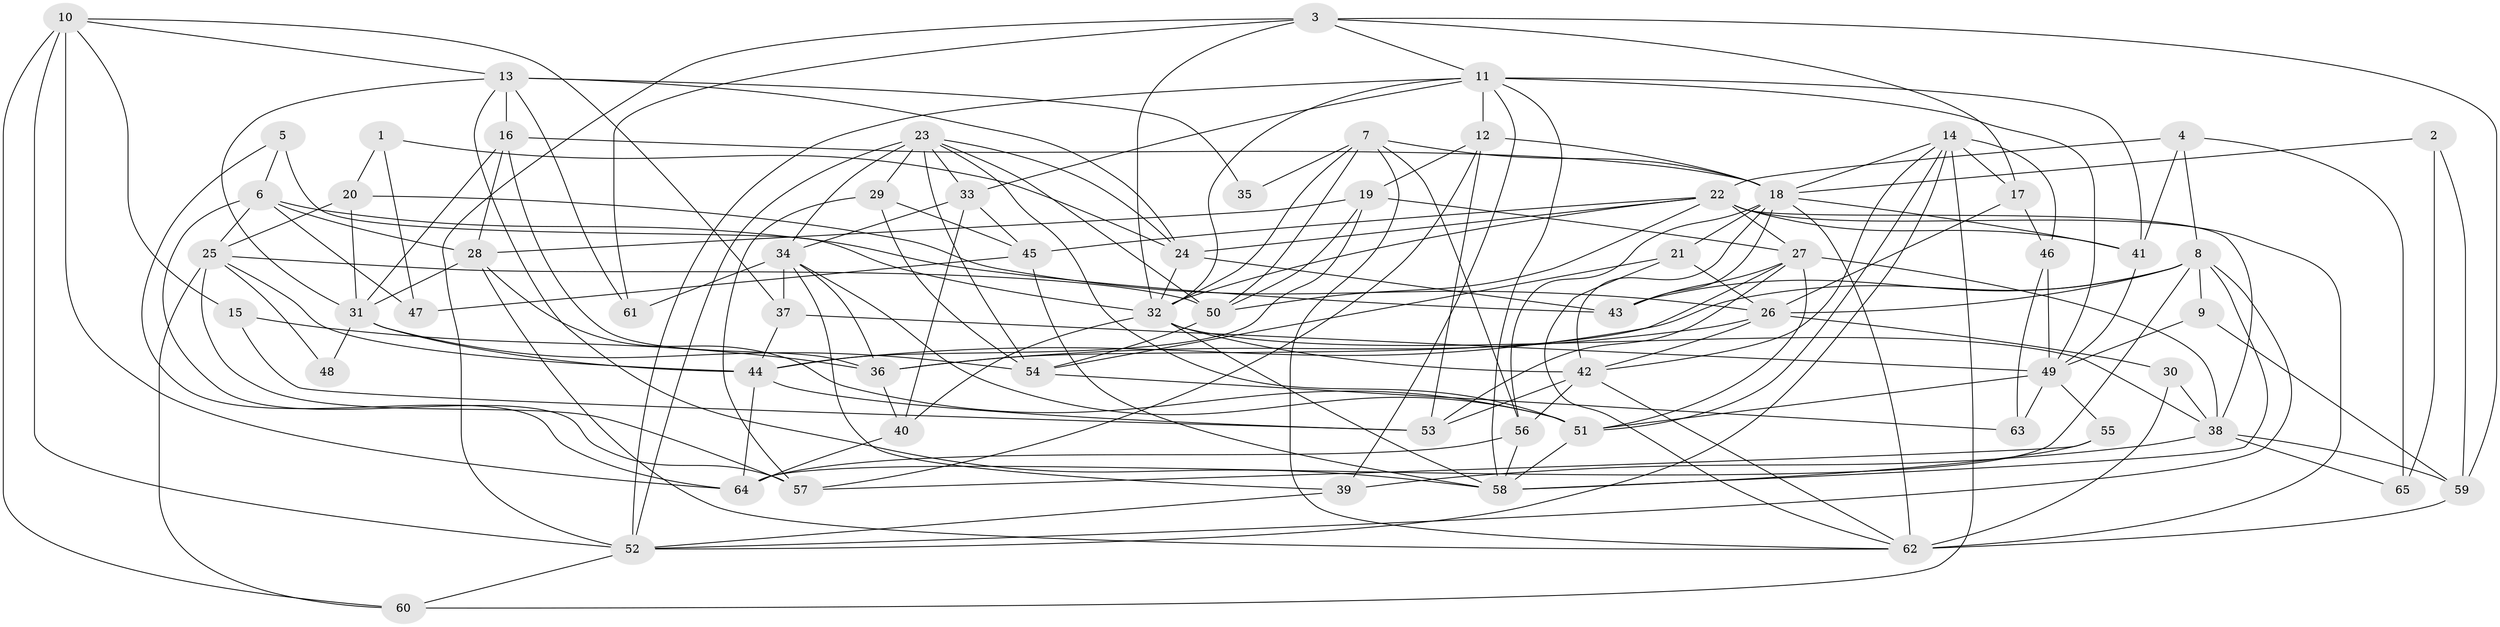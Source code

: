 // original degree distribution, {5: 0.17829457364341086, 3: 0.32558139534883723, 6: 0.06201550387596899, 4: 0.26356589147286824, 2: 0.10077519379844961, 7: 0.06201550387596899, 9: 0.007751937984496124}
// Generated by graph-tools (version 1.1) at 2025/02/03/09/25 03:02:01]
// undirected, 65 vertices, 178 edges
graph export_dot {
graph [start="1"]
  node [color=gray90,style=filled];
  1;
  2;
  3;
  4;
  5;
  6;
  7;
  8;
  9;
  10;
  11;
  12;
  13;
  14;
  15;
  16;
  17;
  18;
  19;
  20;
  21;
  22;
  23;
  24;
  25;
  26;
  27;
  28;
  29;
  30;
  31;
  32;
  33;
  34;
  35;
  36;
  37;
  38;
  39;
  40;
  41;
  42;
  43;
  44;
  45;
  46;
  47;
  48;
  49;
  50;
  51;
  52;
  53;
  54;
  55;
  56;
  57;
  58;
  59;
  60;
  61;
  62;
  63;
  64;
  65;
  1 -- 20 [weight=1.0];
  1 -- 24 [weight=1.0];
  1 -- 47 [weight=1.0];
  2 -- 18 [weight=1.0];
  2 -- 59 [weight=1.0];
  2 -- 65 [weight=2.0];
  3 -- 11 [weight=1.0];
  3 -- 17 [weight=1.0];
  3 -- 32 [weight=1.0];
  3 -- 52 [weight=1.0];
  3 -- 59 [weight=1.0];
  3 -- 61 [weight=1.0];
  4 -- 8 [weight=1.0];
  4 -- 22 [weight=1.0];
  4 -- 41 [weight=1.0];
  4 -- 65 [weight=1.0];
  5 -- 6 [weight=1.0];
  5 -- 32 [weight=2.0];
  5 -- 64 [weight=1.0];
  6 -- 25 [weight=1.0];
  6 -- 28 [weight=1.0];
  6 -- 43 [weight=1.0];
  6 -- 47 [weight=1.0];
  6 -- 57 [weight=1.0];
  7 -- 18 [weight=1.0];
  7 -- 32 [weight=1.0];
  7 -- 35 [weight=1.0];
  7 -- 50 [weight=1.0];
  7 -- 56 [weight=1.0];
  7 -- 62 [weight=1.0];
  8 -- 9 [weight=1.0];
  8 -- 26 [weight=1.0];
  8 -- 43 [weight=1.0];
  8 -- 44 [weight=1.0];
  8 -- 52 [weight=1.0];
  8 -- 58 [weight=1.0];
  8 -- 64 [weight=1.0];
  9 -- 49 [weight=1.0];
  9 -- 59 [weight=1.0];
  10 -- 13 [weight=1.0];
  10 -- 15 [weight=1.0];
  10 -- 37 [weight=1.0];
  10 -- 52 [weight=1.0];
  10 -- 60 [weight=2.0];
  10 -- 64 [weight=1.0];
  11 -- 12 [weight=1.0];
  11 -- 32 [weight=1.0];
  11 -- 33 [weight=2.0];
  11 -- 39 [weight=1.0];
  11 -- 41 [weight=1.0];
  11 -- 49 [weight=2.0];
  11 -- 52 [weight=1.0];
  11 -- 58 [weight=1.0];
  12 -- 18 [weight=1.0];
  12 -- 19 [weight=1.0];
  12 -- 53 [weight=1.0];
  12 -- 57 [weight=1.0];
  13 -- 16 [weight=1.0];
  13 -- 24 [weight=1.0];
  13 -- 31 [weight=1.0];
  13 -- 35 [weight=1.0];
  13 -- 58 [weight=1.0];
  13 -- 61 [weight=2.0];
  14 -- 17 [weight=1.0];
  14 -- 18 [weight=1.0];
  14 -- 42 [weight=1.0];
  14 -- 46 [weight=1.0];
  14 -- 51 [weight=1.0];
  14 -- 52 [weight=1.0];
  14 -- 60 [weight=2.0];
  15 -- 36 [weight=1.0];
  15 -- 53 [weight=1.0];
  16 -- 18 [weight=1.0];
  16 -- 28 [weight=1.0];
  16 -- 31 [weight=1.0];
  16 -- 36 [weight=1.0];
  17 -- 26 [weight=1.0];
  17 -- 46 [weight=1.0];
  18 -- 21 [weight=1.0];
  18 -- 41 [weight=1.0];
  18 -- 42 [weight=1.0];
  18 -- 43 [weight=1.0];
  18 -- 56 [weight=1.0];
  18 -- 62 [weight=1.0];
  19 -- 27 [weight=1.0];
  19 -- 28 [weight=1.0];
  19 -- 44 [weight=1.0];
  19 -- 50 [weight=1.0];
  20 -- 25 [weight=1.0];
  20 -- 26 [weight=1.0];
  20 -- 31 [weight=1.0];
  21 -- 26 [weight=1.0];
  21 -- 54 [weight=1.0];
  21 -- 62 [weight=1.0];
  22 -- 24 [weight=1.0];
  22 -- 27 [weight=2.0];
  22 -- 32 [weight=1.0];
  22 -- 38 [weight=1.0];
  22 -- 41 [weight=1.0];
  22 -- 45 [weight=1.0];
  22 -- 50 [weight=1.0];
  22 -- 62 [weight=2.0];
  23 -- 24 [weight=1.0];
  23 -- 29 [weight=2.0];
  23 -- 33 [weight=1.0];
  23 -- 34 [weight=1.0];
  23 -- 50 [weight=1.0];
  23 -- 51 [weight=1.0];
  23 -- 52 [weight=1.0];
  23 -- 54 [weight=1.0];
  24 -- 32 [weight=1.0];
  24 -- 43 [weight=1.0];
  25 -- 44 [weight=1.0];
  25 -- 48 [weight=1.0];
  25 -- 50 [weight=1.0];
  25 -- 57 [weight=1.0];
  25 -- 60 [weight=1.0];
  26 -- 30 [weight=1.0];
  26 -- 36 [weight=1.0];
  26 -- 42 [weight=1.0];
  27 -- 36 [weight=1.0];
  27 -- 38 [weight=1.0];
  27 -- 43 [weight=1.0];
  27 -- 51 [weight=1.0];
  27 -- 53 [weight=1.0];
  28 -- 31 [weight=1.0];
  28 -- 51 [weight=1.0];
  28 -- 62 [weight=1.0];
  29 -- 45 [weight=1.0];
  29 -- 54 [weight=1.0];
  29 -- 57 [weight=1.0];
  30 -- 38 [weight=1.0];
  30 -- 62 [weight=1.0];
  31 -- 44 [weight=2.0];
  31 -- 48 [weight=1.0];
  31 -- 54 [weight=1.0];
  32 -- 38 [weight=1.0];
  32 -- 40 [weight=1.0];
  32 -- 42 [weight=1.0];
  32 -- 58 [weight=1.0];
  33 -- 34 [weight=1.0];
  33 -- 40 [weight=1.0];
  33 -- 45 [weight=1.0];
  34 -- 36 [weight=1.0];
  34 -- 37 [weight=1.0];
  34 -- 39 [weight=1.0];
  34 -- 51 [weight=1.0];
  34 -- 61 [weight=1.0];
  36 -- 40 [weight=1.0];
  37 -- 44 [weight=1.0];
  37 -- 49 [weight=1.0];
  38 -- 39 [weight=1.0];
  38 -- 59 [weight=1.0];
  38 -- 65 [weight=1.0];
  39 -- 52 [weight=1.0];
  40 -- 64 [weight=1.0];
  41 -- 49 [weight=1.0];
  42 -- 53 [weight=1.0];
  42 -- 56 [weight=1.0];
  42 -- 62 [weight=1.0];
  44 -- 53 [weight=1.0];
  44 -- 64 [weight=1.0];
  45 -- 47 [weight=1.0];
  45 -- 58 [weight=1.0];
  46 -- 49 [weight=1.0];
  46 -- 63 [weight=1.0];
  49 -- 51 [weight=1.0];
  49 -- 55 [weight=1.0];
  49 -- 63 [weight=1.0];
  50 -- 54 [weight=1.0];
  51 -- 58 [weight=1.0];
  52 -- 60 [weight=1.0];
  54 -- 63 [weight=1.0];
  55 -- 57 [weight=1.0];
  55 -- 58 [weight=1.0];
  56 -- 58 [weight=1.0];
  56 -- 64 [weight=1.0];
  59 -- 62 [weight=1.0];
}
